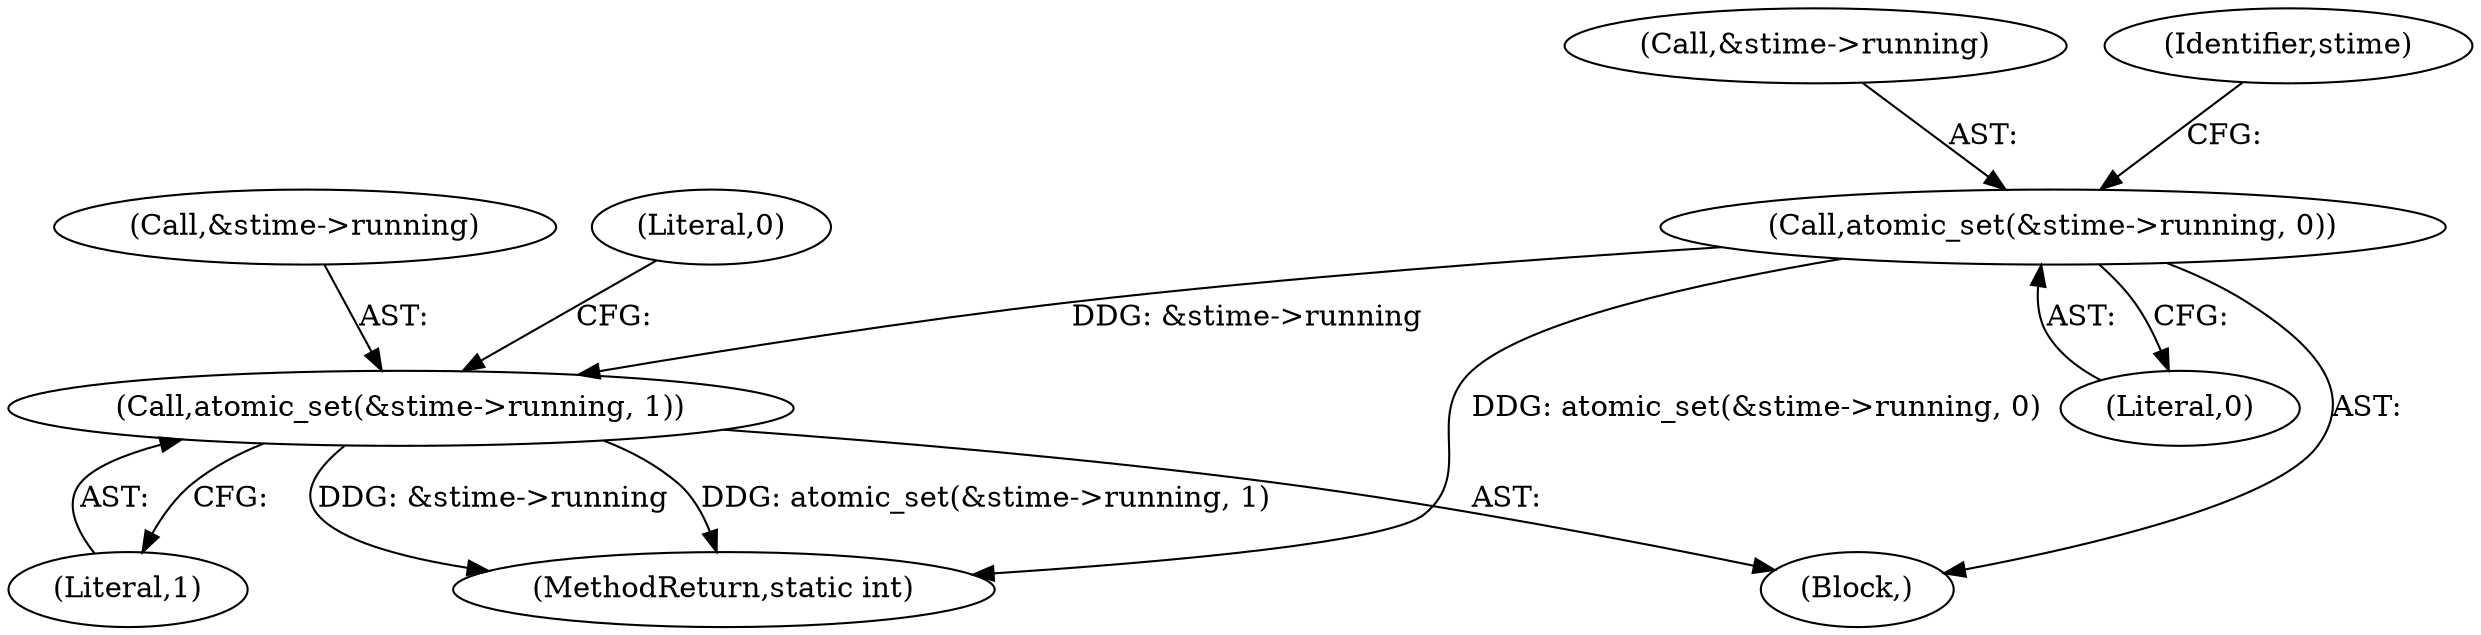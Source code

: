 digraph "0_linux_2ba1fe7a06d3624f9a7586d672b55f08f7c670f3@pointer" {
"1000109" [label="(Call,atomic_set(&stime->running, 0))"];
"1000132" [label="(Call,atomic_set(&stime->running, 1))"];
"1000137" [label="(Literal,1)"];
"1000110" [label="(Call,&stime->running)"];
"1000109" [label="(Call,atomic_set(&stime->running, 0))"];
"1000139" [label="(Literal,0)"];
"1000102" [label="(Block,)"];
"1000118" [label="(Identifier,stime)"];
"1000133" [label="(Call,&stime->running)"];
"1000132" [label="(Call,atomic_set(&stime->running, 1))"];
"1000140" [label="(MethodReturn,static int)"];
"1000114" [label="(Literal,0)"];
"1000109" -> "1000102"  [label="AST: "];
"1000109" -> "1000114"  [label="CFG: "];
"1000110" -> "1000109"  [label="AST: "];
"1000114" -> "1000109"  [label="AST: "];
"1000118" -> "1000109"  [label="CFG: "];
"1000109" -> "1000140"  [label="DDG: atomic_set(&stime->running, 0)"];
"1000109" -> "1000132"  [label="DDG: &stime->running"];
"1000132" -> "1000102"  [label="AST: "];
"1000132" -> "1000137"  [label="CFG: "];
"1000133" -> "1000132"  [label="AST: "];
"1000137" -> "1000132"  [label="AST: "];
"1000139" -> "1000132"  [label="CFG: "];
"1000132" -> "1000140"  [label="DDG: atomic_set(&stime->running, 1)"];
"1000132" -> "1000140"  [label="DDG: &stime->running"];
}
